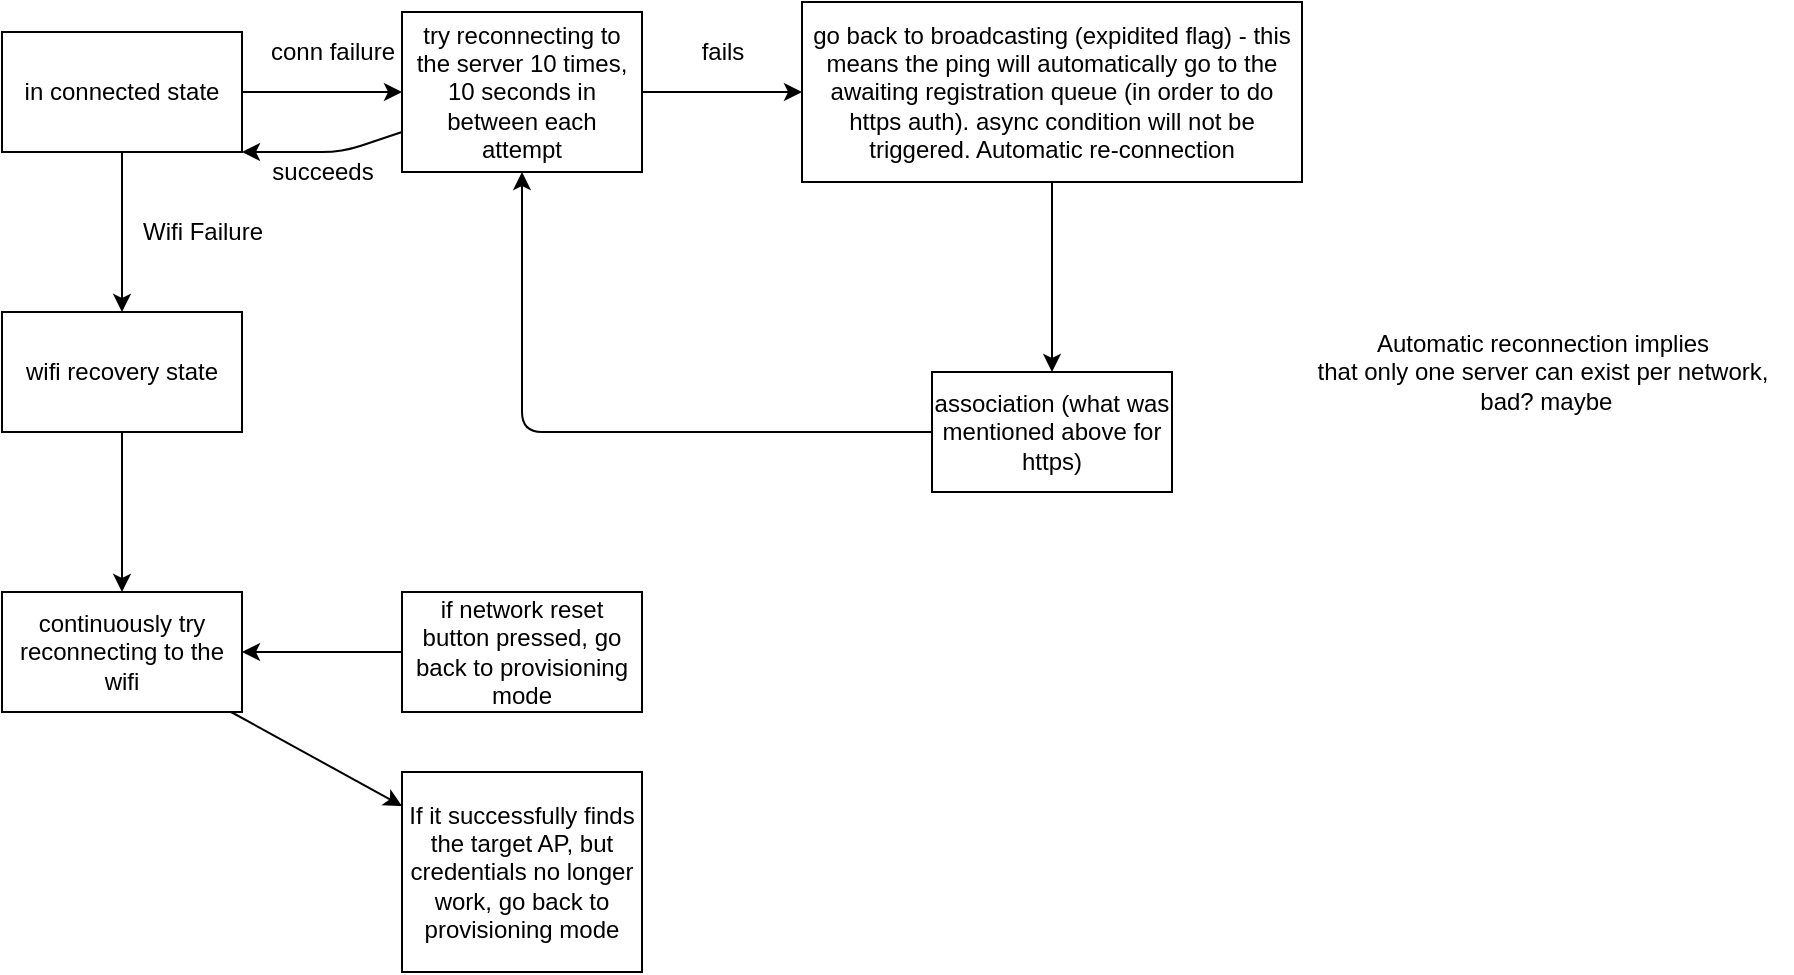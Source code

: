<mxfile>
    <diagram id="CqlzWvKLF8-5tWTlLACn" name="Page-1">
        <mxGraphModel dx="1471" dy="742" grid="1" gridSize="10" guides="1" tooltips="1" connect="1" arrows="1" fold="1" page="1" pageScale="1" pageWidth="5000" pageHeight="5000" math="0" shadow="0">
            <root>
                <mxCell id="0"/>
                <mxCell id="1" parent="0"/>
                <mxCell id="4" value="" style="edgeStyle=none;html=1;" parent="1" source="2" target="3" edge="1">
                    <mxGeometry relative="1" as="geometry"/>
                </mxCell>
                <mxCell id="11" value="" style="edgeStyle=none;html=1;" parent="1" source="2" target="10" edge="1">
                    <mxGeometry relative="1" as="geometry"/>
                </mxCell>
                <mxCell id="2" value="in connected state" style="rounded=0;whiteSpace=wrap;html=1;" parent="1" vertex="1">
                    <mxGeometry x="40" y="40" width="120" height="60" as="geometry"/>
                </mxCell>
                <mxCell id="7" value="" style="edgeStyle=none;html=1;" parent="1" source="3" target="6" edge="1">
                    <mxGeometry relative="1" as="geometry"/>
                </mxCell>
                <mxCell id="3" value="wifi recovery state" style="whiteSpace=wrap;html=1;rounded=0;" parent="1" vertex="1">
                    <mxGeometry x="40" y="180" width="120" height="60" as="geometry"/>
                </mxCell>
                <mxCell id="5" value="Wifi Failure" style="text;html=1;align=center;verticalAlign=middle;resizable=0;points=[];autosize=1;strokeColor=none;fillColor=none;" parent="1" vertex="1">
                    <mxGeometry x="100" y="125" width="80" height="30" as="geometry"/>
                </mxCell>
                <mxCell id="23" value="" style="edgeStyle=none;html=1;" parent="1" source="6" target="22" edge="1">
                    <mxGeometry relative="1" as="geometry"/>
                </mxCell>
                <mxCell id="6" value="continuously try reconnecting to the wifi" style="whiteSpace=wrap;html=1;rounded=0;" parent="1" vertex="1">
                    <mxGeometry x="40" y="320" width="120" height="60" as="geometry"/>
                </mxCell>
                <mxCell id="9" value="" style="edgeStyle=none;html=1;" parent="1" source="8" target="6" edge="1">
                    <mxGeometry relative="1" as="geometry"/>
                </mxCell>
                <mxCell id="8" value="if network reset button pressed, go back to provisioning mode" style="rounded=0;whiteSpace=wrap;html=1;" parent="1" vertex="1">
                    <mxGeometry x="240" y="320" width="120" height="60" as="geometry"/>
                </mxCell>
                <mxCell id="14" value="" style="edgeStyle=none;html=1;" parent="1" source="10" target="13" edge="1">
                    <mxGeometry relative="1" as="geometry"/>
                </mxCell>
                <mxCell id="16" style="edgeStyle=none;html=1;entryX=1;entryY=1;entryDx=0;entryDy=0;" parent="1" source="10" target="2" edge="1">
                    <mxGeometry relative="1" as="geometry">
                        <Array as="points">
                            <mxPoint x="210" y="100"/>
                        </Array>
                    </mxGeometry>
                </mxCell>
                <mxCell id="10" value="try reconnecting to the server 10 times, 10 seconds in between each attempt" style="whiteSpace=wrap;html=1;rounded=0;" parent="1" vertex="1">
                    <mxGeometry x="240" y="30" width="120" height="80" as="geometry"/>
                </mxCell>
                <mxCell id="12" value="conn failure" style="text;html=1;align=center;verticalAlign=middle;resizable=0;points=[];autosize=1;strokeColor=none;fillColor=none;" parent="1" vertex="1">
                    <mxGeometry x="160" y="35" width="90" height="30" as="geometry"/>
                </mxCell>
                <mxCell id="19" value="" style="edgeStyle=none;html=1;" parent="1" source="13" target="18" edge="1">
                    <mxGeometry relative="1" as="geometry"/>
                </mxCell>
                <mxCell id="13" value="go back to broadcasting (expidited flag) - this means the ping will automatically go to the awaiting registration queue (in order to do https auth). async condition will not be triggered. Automatic re-connection" style="whiteSpace=wrap;html=1;rounded=0;" parent="1" vertex="1">
                    <mxGeometry x="440" y="25" width="250" height="90" as="geometry"/>
                </mxCell>
                <mxCell id="15" value="fails" style="text;html=1;align=center;verticalAlign=middle;resizable=0;points=[];autosize=1;strokeColor=none;fillColor=none;" parent="1" vertex="1">
                    <mxGeometry x="380" y="35" width="40" height="30" as="geometry"/>
                </mxCell>
                <mxCell id="17" value="succeeds" style="text;html=1;align=center;verticalAlign=middle;resizable=0;points=[];autosize=1;strokeColor=none;fillColor=none;" parent="1" vertex="1">
                    <mxGeometry x="165" y="95" width="70" height="30" as="geometry"/>
                </mxCell>
                <mxCell id="20" style="edgeStyle=none;html=1;entryX=0.5;entryY=1;entryDx=0;entryDy=0;" parent="1" source="18" target="10" edge="1">
                    <mxGeometry relative="1" as="geometry">
                        <Array as="points">
                            <mxPoint x="300" y="240"/>
                        </Array>
                    </mxGeometry>
                </mxCell>
                <mxCell id="18" value="association (what was mentioned above for https)" style="whiteSpace=wrap;html=1;rounded=0;" parent="1" vertex="1">
                    <mxGeometry x="505" y="210" width="120" height="60" as="geometry"/>
                </mxCell>
                <mxCell id="21" value="Automatic reconnection implies &lt;br&gt;that only one server can exist per network,&lt;br&gt;&amp;nbsp;bad? maybe" style="text;html=1;align=center;verticalAlign=middle;resizable=0;points=[];autosize=1;strokeColor=none;fillColor=none;" parent="1" vertex="1">
                    <mxGeometry x="685" y="180" width="250" height="60" as="geometry"/>
                </mxCell>
                <mxCell id="22" value="If it successfully finds the target AP, but credentials no longer work, go back to provisioning mode" style="whiteSpace=wrap;html=1;rounded=0;" parent="1" vertex="1">
                    <mxGeometry x="240" y="410" width="120" height="100" as="geometry"/>
                </mxCell>
            </root>
        </mxGraphModel>
    </diagram>
</mxfile>